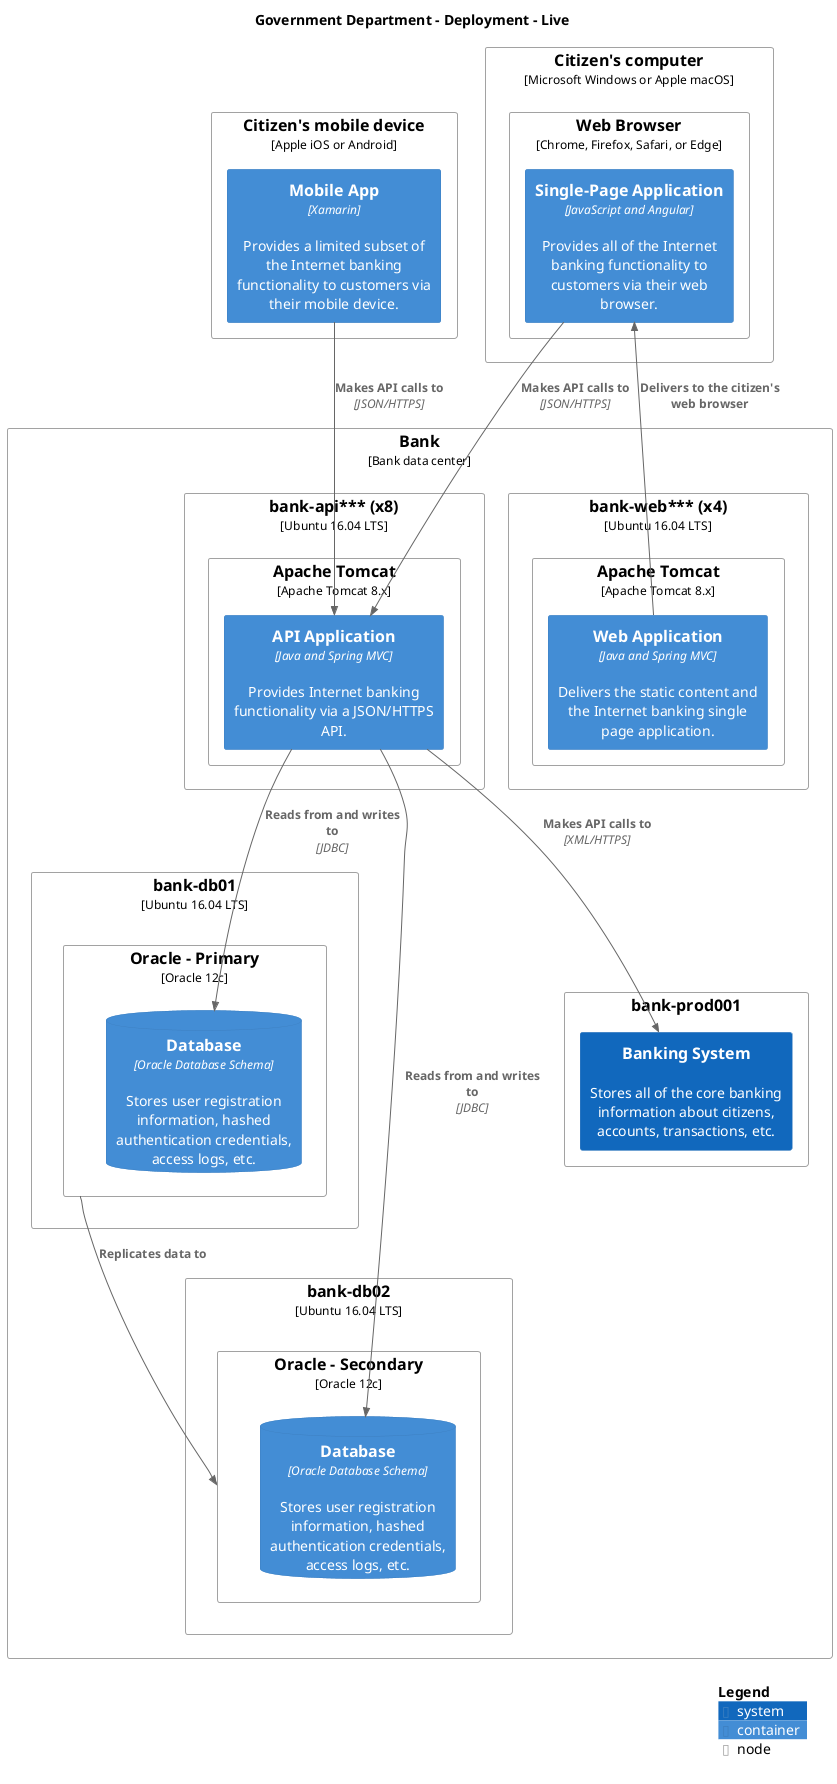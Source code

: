 @startuml
set separator none
title Government Department - Deployment - Live

top to bottom direction

!include <C4/C4>
!include <C4/C4_Context>
!include <C4/C4_Container>
!include <C4/C4_Deployment>

Deployment_Node(Live.Citizensmobiledevice, "Citizen's mobile device", $type="Apple iOS or Android", $tags="", $link="") {
  Container(Live.Citizensmobiledevice.MobileApp_1, "Mobile App", $techn="Xamarin", $descr="Provides a limited subset of the Internet banking functionality to customers via their mobile device.", $tags="", $link="")
}

Deployment_Node(Live.Citizenscomputer, "Citizen's computer", $type="Microsoft Windows or Apple macOS", $tags="", $link="") {
  Deployment_Node(Live.Citizenscomputer.WebBrowser, "Web Browser", $type="Chrome, Firefox, Safari, or Edge", $tags="", $link="") {
    Container(Live.Citizenscomputer.WebBrowser.SinglePageApplication_1, "Single-Page Application", $techn="JavaScript and Angular", $descr="Provides all of the Internet banking functionality to customers via their web browser.", $tags="", $link="")
  }

}

Deployment_Node(Live.Bank, "Bank", $type="Bank data center", $tags="", $link="") {
  Deployment_Node(Live.Bank.bankweb, "bank-web*** (x4)", $type="Ubuntu 16.04 LTS", $tags="", $link="") {
    Deployment_Node(Live.Bank.bankweb.ApacheTomcat, "Apache Tomcat", $type="Apache Tomcat 8.x", $tags="", $link="") {
      Container(Live.Bank.bankweb.ApacheTomcat.WebApplication_1, "Web Application", $techn="Java and Spring MVC", $descr="Delivers the static content and the Internet banking single page application.", $tags="", $link="")
    }

  }

  Deployment_Node(Live.Bank.bankapi, "bank-api*** (x8)", $type="Ubuntu 16.04 LTS", $tags="", $link="") {
    Deployment_Node(Live.Bank.bankapi.ApacheTomcat, "Apache Tomcat", $type="Apache Tomcat 8.x", $tags="", $link="") {
      Container(Live.Bank.bankapi.ApacheTomcat.APIApplication_1, "API Application", $techn="Java and Spring MVC", $descr="Provides Internet banking functionality via a JSON/HTTPS API.", $tags="", $link="")
    }

  }

  Deployment_Node(Live.Bank.bankdb01, "bank-db01", $type="Ubuntu 16.04 LTS", $tags="", $link="") {
    Deployment_Node(Live.Bank.bankdb01.OraclePrimary, "Oracle - Primary", $type="Oracle 12c", $tags="", $link="") {
      ContainerDb(Live.Bank.bankdb01.OraclePrimary.Database_1, "Database", $techn="Oracle Database Schema", $descr="Stores user registration information, hashed authentication credentials, access logs, etc.", $tags="", $link="")
    }

  }

  Deployment_Node(Live.Bank.bankdb02, "bank-db02", $type="Ubuntu 16.04 LTS", $tags="", $link="") {
    Deployment_Node(Live.Bank.bankdb02.OracleSecondary, "Oracle - Secondary", $type="Oracle 12c", $tags="", $link="") {
      ContainerDb(Live.Bank.bankdb02.OracleSecondary.Database_1, "Database", $techn="Oracle Database Schema", $descr="Stores user registration information, hashed authentication credentials, access logs, etc.", $tags="", $link="")
    }

  }

  Deployment_Node(Live.Bank.bankprod001, "bank-prod001", $type="", $tags="", $link="") {
    System(Live.Bank.bankprod001.BankingSystem_1, "Banking System", $descr="Stores all of the core banking information about citizens, accounts, transactions, etc.", $tags="", $link="")
  }

}

Rel_D(Live.Bank.bankweb.ApacheTomcat.WebApplication_1, Live.Citizenscomputer.WebBrowser.SinglePageApplication_1, "Delivers to the citizen's web browser", $techn="", $tags="", $link="")
Rel_D(Live.Citizensmobiledevice.MobileApp_1, Live.Bank.bankapi.ApacheTomcat.APIApplication_1, "Makes API calls to", $techn="JSON/HTTPS", $tags="", $link="")
Rel_D(Live.Citizenscomputer.WebBrowser.SinglePageApplication_1, Live.Bank.bankapi.ApacheTomcat.APIApplication_1, "Makes API calls to", $techn="JSON/HTTPS", $tags="", $link="")
Rel_D(Live.Bank.bankapi.ApacheTomcat.APIApplication_1, Live.Bank.bankdb01.OraclePrimary.Database_1, "Reads from and writes to", $techn="JDBC", $tags="", $link="")
Rel_D(Live.Bank.bankapi.ApacheTomcat.APIApplication_1, Live.Bank.bankdb02.OracleSecondary.Database_1, "Reads from and writes to", $techn="JDBC", $tags="", $link="")
Rel_D(Live.Bank.bankapi.ApacheTomcat.APIApplication_1, Live.Bank.bankprod001.BankingSystem_1, "Makes API calls to", $techn="XML/HTTPS", $tags="", $link="")
Rel_D(Live.Bank.bankdb01.OraclePrimary, Live.Bank.bankdb02.OracleSecondary, "Replicates data to", $techn="", $tags="", $link="")

SHOW_LEGEND(true)
@enduml